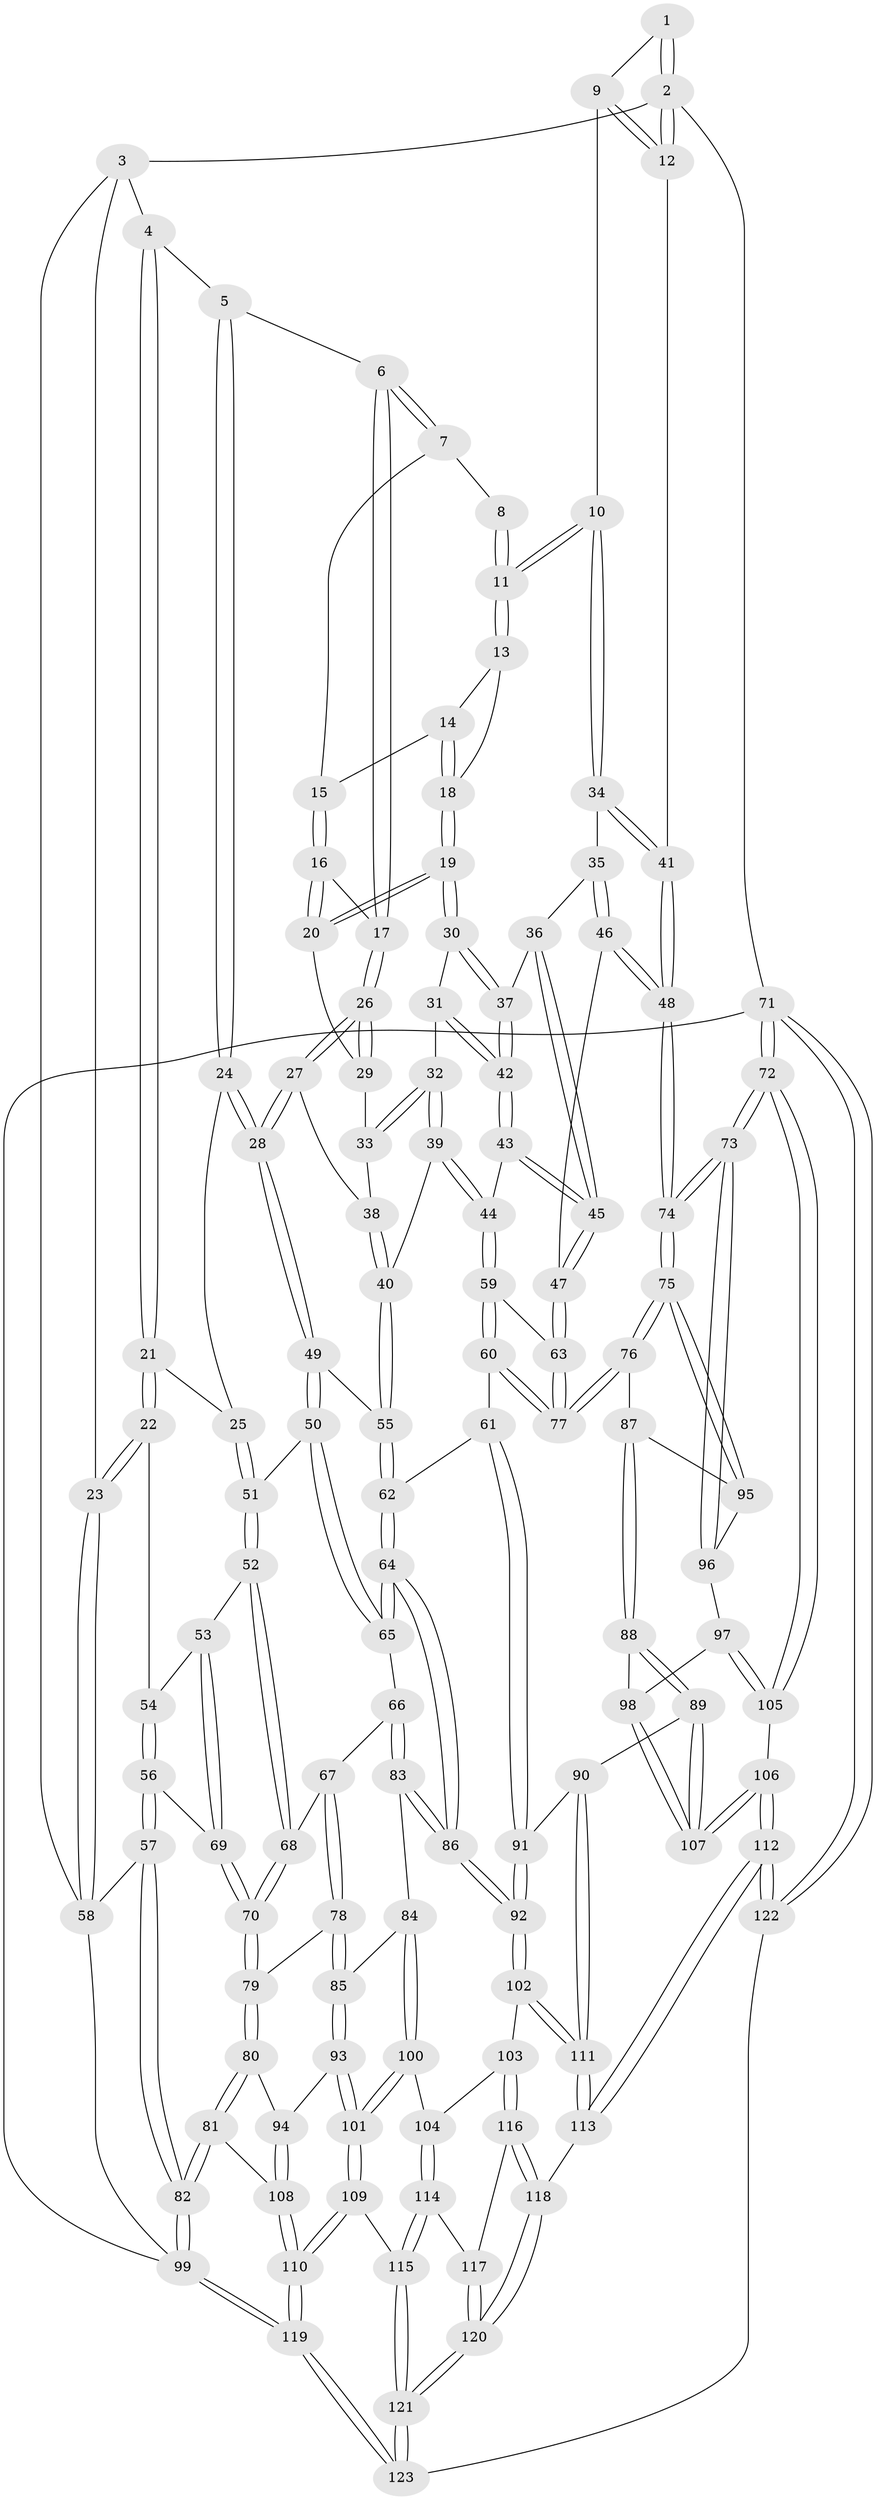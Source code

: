 // coarse degree distribution, {2: 0.08045977011494253, 4: 0.09195402298850575, 5: 0.05747126436781609, 3: 0.7471264367816092, 6: 0.022988505747126436}
// Generated by graph-tools (version 1.1) at 2025/54/03/04/25 22:54:38]
// undirected, 123 vertices, 304 edges
graph export_dot {
  node [color=gray90,style=filled];
  1 [pos="+0.8468252190677504+0"];
  2 [pos="+1+0"];
  3 [pos="+0.3032852113093828+0"];
  4 [pos="+0.30560686537703735+0"];
  5 [pos="+0.33632145557057336+0"];
  6 [pos="+0.3522740339320525+0"];
  7 [pos="+0.6330183121320891+0"];
  8 [pos="+0.8061077884777322+0"];
  9 [pos="+0.9487723277521386+0.04388885038803854"];
  10 [pos="+0.861634689207011+0.17982065461197957"];
  11 [pos="+0.8403859460016935+0.15747408935366147"];
  12 [pos="+1+0.22341842949641738"];
  13 [pos="+0.8094862532743554+0.15338550948943738"];
  14 [pos="+0.6831697318192838+0.0865853809824212"];
  15 [pos="+0.6651435574544597+0.06671749149846345"];
  16 [pos="+0.5884489821541815+0.1523563418463044"];
  17 [pos="+0.45714194108622497+0.06271063885158466"];
  18 [pos="+0.6769312265677344+0.2064141798337923"];
  19 [pos="+0.6698705632779413+0.21408813083881362"];
  20 [pos="+0.5906479767575928+0.17157198881572067"];
  21 [pos="+0.18125614906292278+0.23746634059284033"];
  22 [pos="+0.15485538285338551+0.24933959065967826"];
  23 [pos="+0+0.25039721924455194"];
  24 [pos="+0.35277585238915904+0.170843869425259"];
  25 [pos="+0.2297073103808606+0.2586005013275861"];
  26 [pos="+0.4614130380558397+0.2250636597176672"];
  27 [pos="+0.43484848172425666+0.2835868773650686"];
  28 [pos="+0.4277064573449632+0.29385889111455854"];
  29 [pos="+0.5749872158297795+0.1920627922671887"];
  30 [pos="+0.6735771803756098+0.2541171040590526"];
  31 [pos="+0.6513326675879956+0.2770630382978624"];
  32 [pos="+0.6322102217082168+0.28109785105776913"];
  33 [pos="+0.5786716596188983+0.25056000177805415"];
  34 [pos="+0.8690591360155947+0.19146780927260315"];
  35 [pos="+0.8421664566221464+0.24596363466953602"];
  36 [pos="+0.7638699141056122+0.2874729179817112"];
  37 [pos="+0.7577486014414124+0.28793957896542716"];
  38 [pos="+0.5726699789615847+0.2553236739995537"];
  39 [pos="+0.5520482414113282+0.36882659186531547"];
  40 [pos="+0.5520317108638645+0.36882559310858165"];
  41 [pos="+1+0.24013281710463238"];
  42 [pos="+0.6779250903464636+0.3835625233439751"];
  43 [pos="+0.6761819104034448+0.3917307778645291"];
  44 [pos="+0.636410244556444+0.40994527523361873"];
  45 [pos="+0.7776716374086572+0.4371205249663957"];
  46 [pos="+0.8867992961849858+0.44072548901629405"];
  47 [pos="+0.820386757816247+0.4764677155317457"];
  48 [pos="+1+0.45695313418385985"];
  49 [pos="+0.4119941126369058+0.34208668778156764"];
  50 [pos="+0.38436757687805395+0.35567530801564906"];
  51 [pos="+0.3743890709373308+0.35584526290630064"];
  52 [pos="+0.2594183381792306+0.45782187263974805"];
  53 [pos="+0.23889356751830795+0.4536342242470183"];
  54 [pos="+0.16635077617728816+0.3790427806233677"];
  55 [pos="+0.4924223445650463+0.3752373155165723"];
  56 [pos="+0.015274867708294233+0.5237512750399892"];
  57 [pos="+0+0.4896381147862677"];
  58 [pos="+0+0.27718256824229476"];
  59 [pos="+0.6320438162717662+0.4601670680011309"];
  60 [pos="+0.5783484707726299+0.567816710100953"];
  61 [pos="+0.5622421783094071+0.5762133342034608"];
  62 [pos="+0.5524227628341118+0.5770517753117461"];
  63 [pos="+0.7925619451562728+0.5381511381221207"];
  64 [pos="+0.5376283176491483+0.5857252224174624"];
  65 [pos="+0.4117450602511821+0.5484298946865631"];
  66 [pos="+0.3346039169607763+0.5997619442792259"];
  67 [pos="+0.2798272818559586+0.547444202769421"];
  68 [pos="+0.265180043025801+0.5039986418874568"];
  69 [pos="+0.038829519879382414+0.5343506382638774"];
  70 [pos="+0.09510760293502402+0.5840057897122308"];
  71 [pos="+1+1"];
  72 [pos="+1+0.8795944255593202"];
  73 [pos="+1+0.7189384339710184"];
  74 [pos="+1+0.6933133531379627"];
  75 [pos="+1+0.6706995276808526"];
  76 [pos="+0.7854123033763527+0.5836583912228569"];
  77 [pos="+0.7831414628452118+0.5760628399812832"];
  78 [pos="+0.1559300266560223+0.6137522522817678"];
  79 [pos="+0.10310945936139457+0.5931037558188187"];
  80 [pos="+0.0932378791990312+0.7480728848554528"];
  81 [pos="+0+0.7859850834682628"];
  82 [pos="+0+0.7978427256681847"];
  83 [pos="+0.32491576002127925+0.6732113051508892"];
  84 [pos="+0.3247583383988154+0.6733645727003295"];
  85 [pos="+0.2219825157649679+0.6817398843284418"];
  86 [pos="+0.4875896906817941+0.7212503726486827"];
  87 [pos="+0.7766096225075348+0.6564707204576145"];
  88 [pos="+0.7657130786979763+0.685210865349395"];
  89 [pos="+0.7204442669262784+0.7361146984436573"];
  90 [pos="+0.7138254304858432+0.7385332716815414"];
  91 [pos="+0.6611259496583126+0.7080569775139284"];
  92 [pos="+0.4949425234641295+0.7438634226279492"];
  93 [pos="+0.17618103737193433+0.7660272232825863"];
  94 [pos="+0.14524346196435445+0.7694061392678276"];
  95 [pos="+0.8371202000291424+0.6763168623033241"];
  96 [pos="+0.9162548771070135+0.7221889692374237"];
  97 [pos="+0.8548734629536963+0.7468758801545483"];
  98 [pos="+0.8462847459618843+0.7455256801850582"];
  99 [pos="+0+1"];
  100 [pos="+0.3156275635693948+0.798770909955466"];
  101 [pos="+0.24532244872388367+0.8329209045260213"];
  102 [pos="+0.4960796316288469+0.7629919376528275"];
  103 [pos="+0.4425715461963899+0.8305287458086088"];
  104 [pos="+0.3243287206165376+0.8042933503249069"];
  105 [pos="+0.9598741544086749+0.8774122929547847"];
  106 [pos="+0.8439672367243982+0.8919340316605519"];
  107 [pos="+0.8302819500561952+0.866647668215822"];
  108 [pos="+0.1173088275640971+0.8837633478716493"];
  109 [pos="+0.21826074110618565+0.9353078093459619"];
  110 [pos="+0.15589033084024226+0.9989950091907622"];
  111 [pos="+0.6327309592886775+0.8556740370253536"];
  112 [pos="+0.7170696149553962+1"];
  113 [pos="+0.6386128682278278+0.9109037494505665"];
  114 [pos="+0.34584125763755996+0.9166035801780478"];
  115 [pos="+0.3239696193236832+0.9333770653893267"];
  116 [pos="+0.44299731316686036+0.8812536876566414"];
  117 [pos="+0.4328037067746997+0.9071712473812229"];
  118 [pos="+0.6037998407450479+0.9178564247496072"];
  119 [pos="+0+1"];
  120 [pos="+0.4548686078107384+1"];
  121 [pos="+0.4264625213852315+1"];
  122 [pos="+0.7170582322940415+1"];
  123 [pos="+0.4237493261855185+1"];
  1 -- 2;
  1 -- 2;
  1 -- 9;
  2 -- 3;
  2 -- 12;
  2 -- 12;
  2 -- 71;
  3 -- 4;
  3 -- 23;
  3 -- 58;
  4 -- 5;
  4 -- 21;
  4 -- 21;
  5 -- 6;
  5 -- 24;
  5 -- 24;
  6 -- 7;
  6 -- 7;
  6 -- 17;
  6 -- 17;
  7 -- 8;
  7 -- 15;
  8 -- 11;
  8 -- 11;
  9 -- 10;
  9 -- 12;
  9 -- 12;
  10 -- 11;
  10 -- 11;
  10 -- 34;
  10 -- 34;
  11 -- 13;
  11 -- 13;
  12 -- 41;
  13 -- 14;
  13 -- 18;
  14 -- 15;
  14 -- 18;
  14 -- 18;
  15 -- 16;
  15 -- 16;
  16 -- 17;
  16 -- 20;
  16 -- 20;
  17 -- 26;
  17 -- 26;
  18 -- 19;
  18 -- 19;
  19 -- 20;
  19 -- 20;
  19 -- 30;
  19 -- 30;
  20 -- 29;
  21 -- 22;
  21 -- 22;
  21 -- 25;
  22 -- 23;
  22 -- 23;
  22 -- 54;
  23 -- 58;
  23 -- 58;
  24 -- 25;
  24 -- 28;
  24 -- 28;
  25 -- 51;
  25 -- 51;
  26 -- 27;
  26 -- 27;
  26 -- 29;
  26 -- 29;
  27 -- 28;
  27 -- 28;
  27 -- 38;
  28 -- 49;
  28 -- 49;
  29 -- 33;
  30 -- 31;
  30 -- 37;
  30 -- 37;
  31 -- 32;
  31 -- 42;
  31 -- 42;
  32 -- 33;
  32 -- 33;
  32 -- 39;
  32 -- 39;
  33 -- 38;
  34 -- 35;
  34 -- 41;
  34 -- 41;
  35 -- 36;
  35 -- 46;
  35 -- 46;
  36 -- 37;
  36 -- 45;
  36 -- 45;
  37 -- 42;
  37 -- 42;
  38 -- 40;
  38 -- 40;
  39 -- 40;
  39 -- 44;
  39 -- 44;
  40 -- 55;
  40 -- 55;
  41 -- 48;
  41 -- 48;
  42 -- 43;
  42 -- 43;
  43 -- 44;
  43 -- 45;
  43 -- 45;
  44 -- 59;
  44 -- 59;
  45 -- 47;
  45 -- 47;
  46 -- 47;
  46 -- 48;
  46 -- 48;
  47 -- 63;
  47 -- 63;
  48 -- 74;
  48 -- 74;
  49 -- 50;
  49 -- 50;
  49 -- 55;
  50 -- 51;
  50 -- 65;
  50 -- 65;
  51 -- 52;
  51 -- 52;
  52 -- 53;
  52 -- 68;
  52 -- 68;
  53 -- 54;
  53 -- 69;
  53 -- 69;
  54 -- 56;
  54 -- 56;
  55 -- 62;
  55 -- 62;
  56 -- 57;
  56 -- 57;
  56 -- 69;
  57 -- 58;
  57 -- 82;
  57 -- 82;
  58 -- 99;
  59 -- 60;
  59 -- 60;
  59 -- 63;
  60 -- 61;
  60 -- 77;
  60 -- 77;
  61 -- 62;
  61 -- 91;
  61 -- 91;
  62 -- 64;
  62 -- 64;
  63 -- 77;
  63 -- 77;
  64 -- 65;
  64 -- 65;
  64 -- 86;
  64 -- 86;
  65 -- 66;
  66 -- 67;
  66 -- 83;
  66 -- 83;
  67 -- 68;
  67 -- 78;
  67 -- 78;
  68 -- 70;
  68 -- 70;
  69 -- 70;
  69 -- 70;
  70 -- 79;
  70 -- 79;
  71 -- 72;
  71 -- 72;
  71 -- 122;
  71 -- 122;
  71 -- 99;
  72 -- 73;
  72 -- 73;
  72 -- 105;
  72 -- 105;
  73 -- 74;
  73 -- 74;
  73 -- 96;
  73 -- 96;
  74 -- 75;
  74 -- 75;
  75 -- 76;
  75 -- 76;
  75 -- 95;
  75 -- 95;
  76 -- 77;
  76 -- 77;
  76 -- 87;
  78 -- 79;
  78 -- 85;
  78 -- 85;
  79 -- 80;
  79 -- 80;
  80 -- 81;
  80 -- 81;
  80 -- 94;
  81 -- 82;
  81 -- 82;
  81 -- 108;
  82 -- 99;
  82 -- 99;
  83 -- 84;
  83 -- 86;
  83 -- 86;
  84 -- 85;
  84 -- 100;
  84 -- 100;
  85 -- 93;
  85 -- 93;
  86 -- 92;
  86 -- 92;
  87 -- 88;
  87 -- 88;
  87 -- 95;
  88 -- 89;
  88 -- 89;
  88 -- 98;
  89 -- 90;
  89 -- 107;
  89 -- 107;
  90 -- 91;
  90 -- 111;
  90 -- 111;
  91 -- 92;
  91 -- 92;
  92 -- 102;
  92 -- 102;
  93 -- 94;
  93 -- 101;
  93 -- 101;
  94 -- 108;
  94 -- 108;
  95 -- 96;
  96 -- 97;
  97 -- 98;
  97 -- 105;
  97 -- 105;
  98 -- 107;
  98 -- 107;
  99 -- 119;
  99 -- 119;
  100 -- 101;
  100 -- 101;
  100 -- 104;
  101 -- 109;
  101 -- 109;
  102 -- 103;
  102 -- 111;
  102 -- 111;
  103 -- 104;
  103 -- 116;
  103 -- 116;
  104 -- 114;
  104 -- 114;
  105 -- 106;
  106 -- 107;
  106 -- 107;
  106 -- 112;
  106 -- 112;
  108 -- 110;
  108 -- 110;
  109 -- 110;
  109 -- 110;
  109 -- 115;
  110 -- 119;
  110 -- 119;
  111 -- 113;
  111 -- 113;
  112 -- 113;
  112 -- 113;
  112 -- 122;
  112 -- 122;
  113 -- 118;
  114 -- 115;
  114 -- 115;
  114 -- 117;
  115 -- 121;
  115 -- 121;
  116 -- 117;
  116 -- 118;
  116 -- 118;
  117 -- 120;
  117 -- 120;
  118 -- 120;
  118 -- 120;
  119 -- 123;
  119 -- 123;
  120 -- 121;
  120 -- 121;
  121 -- 123;
  121 -- 123;
  122 -- 123;
}

